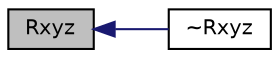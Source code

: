 digraph "Rxyz"
{
  bgcolor="transparent";
  edge [fontname="Helvetica",fontsize="10",labelfontname="Helvetica",labelfontsize="10"];
  node [fontname="Helvetica",fontsize="10",shape=record];
  rankdir="LR";
  Node1 [label="Rxyz",height=0.2,width=0.4,color="black", fillcolor="grey75", style="filled" fontcolor="black"];
  Node1 -> Node2 [dir="back",color="midnightblue",fontsize="10",style="solid",fontname="Helvetica"];
  Node2 [label="~Rxyz",height=0.2,width=0.4,color="black",URL="$classFoam_1_1RBD_1_1joints_1_1Rxyz.html#aa6baba2760135f543a66e88e9b4a5a79",tooltip="Destructor. "];
}
